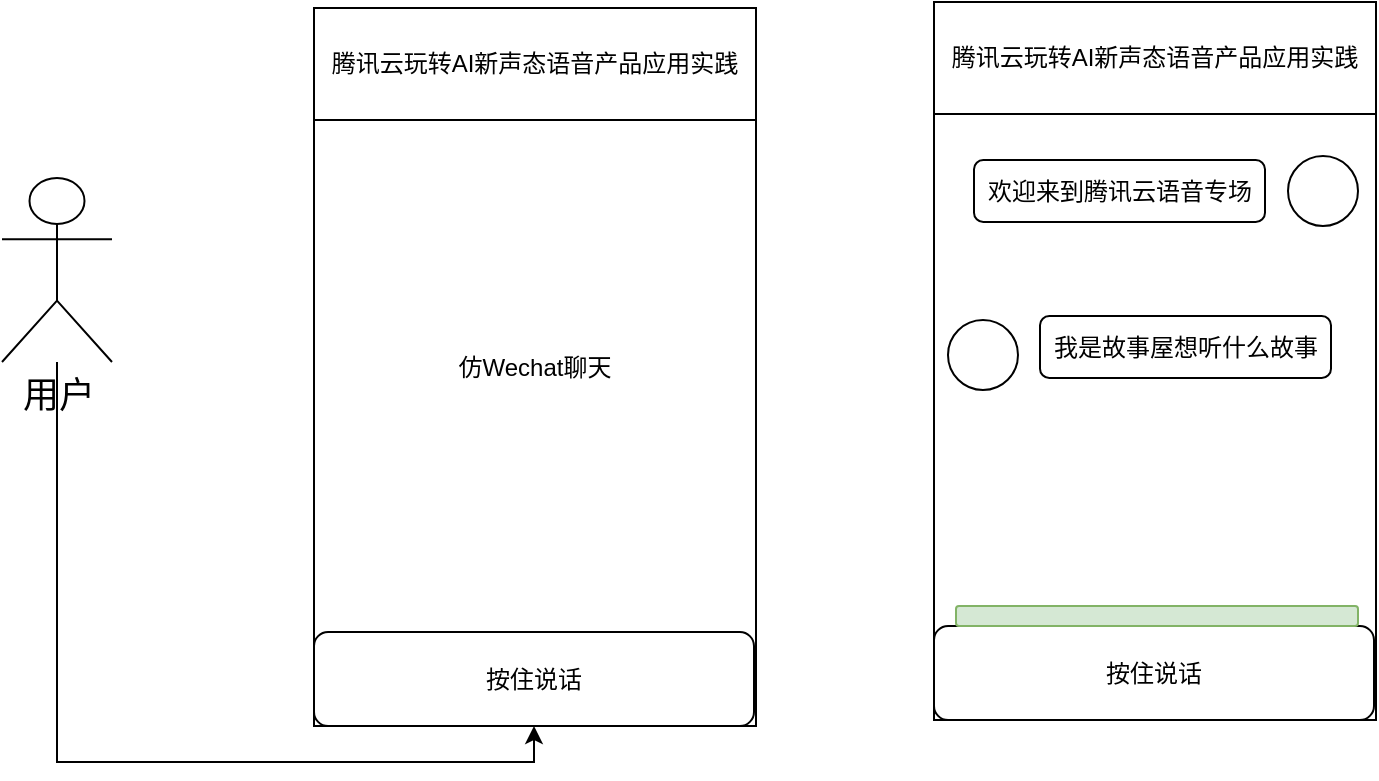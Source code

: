 <mxfile border="50" scale="3" compressed="false" locked="false" version="24.5.2" type="github">
  <diagram name="Blank" id="YmL12bMKpDGza6XwsDPr">
    <mxGraphModel dx="1636" dy="1043" grid="0" gridSize="10" guides="1" tooltips="1" connect="1" arrows="1" fold="1" page="0" pageScale="1" pageWidth="827" pageHeight="1169" background="none" math="1" shadow="0">
      <root>
        <mxCell id="X5NqExCQtvZxIxQ7pmgY-0" />
        <mxCell id="1" parent="X5NqExCQtvZxIxQ7pmgY-0" />
        <mxCell id="a7TuhBxVVwtQFAswcTZL-11" value="" style="edgeStyle=orthogonalEdgeStyle;rounded=0;orthogonalLoop=1;jettySize=auto;html=1;" edge="1" parent="1" source="a7TuhBxVVwtQFAswcTZL-2" target="a7TuhBxVVwtQFAswcTZL-6">
          <mxGeometry relative="1" as="geometry">
            <Array as="points">
              <mxPoint x="-60" y="587" />
              <mxPoint x="178" y="587" />
            </Array>
          </mxGeometry>
        </mxCell>
        <mxCell id="a7TuhBxVVwtQFAswcTZL-2" value="用户" style="shape=umlActor;verticalLabelPosition=bottom;verticalAlign=top;html=1;outlineConnect=0;fontSize=18;" vertex="1" parent="1">
          <mxGeometry x="-88" y="295" width="55" height="92" as="geometry" />
        </mxCell>
        <mxCell id="a7TuhBxVVwtQFAswcTZL-5" value="仿Wechat聊天" style="rounded=0;whiteSpace=wrap;html=1;" vertex="1" parent="1">
          <mxGeometry x="68" y="210" width="221" height="359" as="geometry" />
        </mxCell>
        <mxCell id="a7TuhBxVVwtQFAswcTZL-6" value="按住说话" style="rounded=1;whiteSpace=wrap;html=1;" vertex="1" parent="1">
          <mxGeometry x="68" y="522" width="220" height="47" as="geometry" />
        </mxCell>
        <mxCell id="a7TuhBxVVwtQFAswcTZL-12" value="&lt;div class=&quot;lake-content&quot;&gt;&lt;span class=&quot;ne-text&quot;&gt;腾讯云玩转AI新声态语音产品应用实践&lt;/span&gt;&lt;/div&gt;" style="rounded=0;whiteSpace=wrap;html=1;" vertex="1" parent="1">
          <mxGeometry x="68" y="210" width="221" height="56" as="geometry" />
        </mxCell>
        <mxCell id="a7TuhBxVVwtQFAswcTZL-13" value="" style="rounded=0;whiteSpace=wrap;html=1;" vertex="1" parent="1">
          <mxGeometry x="378" y="207" width="221" height="359" as="geometry" />
        </mxCell>
        <mxCell id="a7TuhBxVVwtQFAswcTZL-14" value="按住说话" style="rounded=1;whiteSpace=wrap;html=1;" vertex="1" parent="1">
          <mxGeometry x="378" y="519" width="220" height="47" as="geometry" />
        </mxCell>
        <mxCell id="a7TuhBxVVwtQFAswcTZL-15" value="" style="ellipse;whiteSpace=wrap;html=1;aspect=fixed;" vertex="1" parent="1">
          <mxGeometry x="555" y="284" width="35" height="35" as="geometry" />
        </mxCell>
        <mxCell id="a7TuhBxVVwtQFAswcTZL-16" value="欢迎来到腾讯云语音专场" style="rounded=1;whiteSpace=wrap;html=1;" vertex="1" parent="1">
          <mxGeometry x="398" y="286" width="145.5" height="31" as="geometry" />
        </mxCell>
        <mxCell id="a7TuhBxVVwtQFAswcTZL-17" value="" style="ellipse;whiteSpace=wrap;html=1;aspect=fixed;" vertex="1" parent="1">
          <mxGeometry x="385" y="366" width="35" height="35" as="geometry" />
        </mxCell>
        <mxCell id="a7TuhBxVVwtQFAswcTZL-18" value="我是故事屋想听什么故事" style="rounded=1;whiteSpace=wrap;html=1;" vertex="1" parent="1">
          <mxGeometry x="431" y="364" width="145.5" height="31" as="geometry" />
        </mxCell>
        <mxCell id="a7TuhBxVVwtQFAswcTZL-19" value="&lt;div class=&quot;lake-content&quot;&gt;&lt;span class=&quot;ne-text&quot;&gt;腾讯云玩转AI新声态语音产品应用实践&lt;/span&gt;&lt;/div&gt;" style="rounded=0;whiteSpace=wrap;html=1;" vertex="1" parent="1">
          <mxGeometry x="378" y="207" width="221" height="56" as="geometry" />
        </mxCell>
        <mxCell id="a7TuhBxVVwtQFAswcTZL-20" value="" style="rounded=1;whiteSpace=wrap;html=1;labelBackgroundColor=#00FF00;labelBorderColor=none;fillColor=#d5e8d4;strokeColor=#82b366;" vertex="1" parent="1">
          <mxGeometry x="389" y="509" width="201" height="10" as="geometry" />
        </mxCell>
      </root>
    </mxGraphModel>
  </diagram>
</mxfile>
